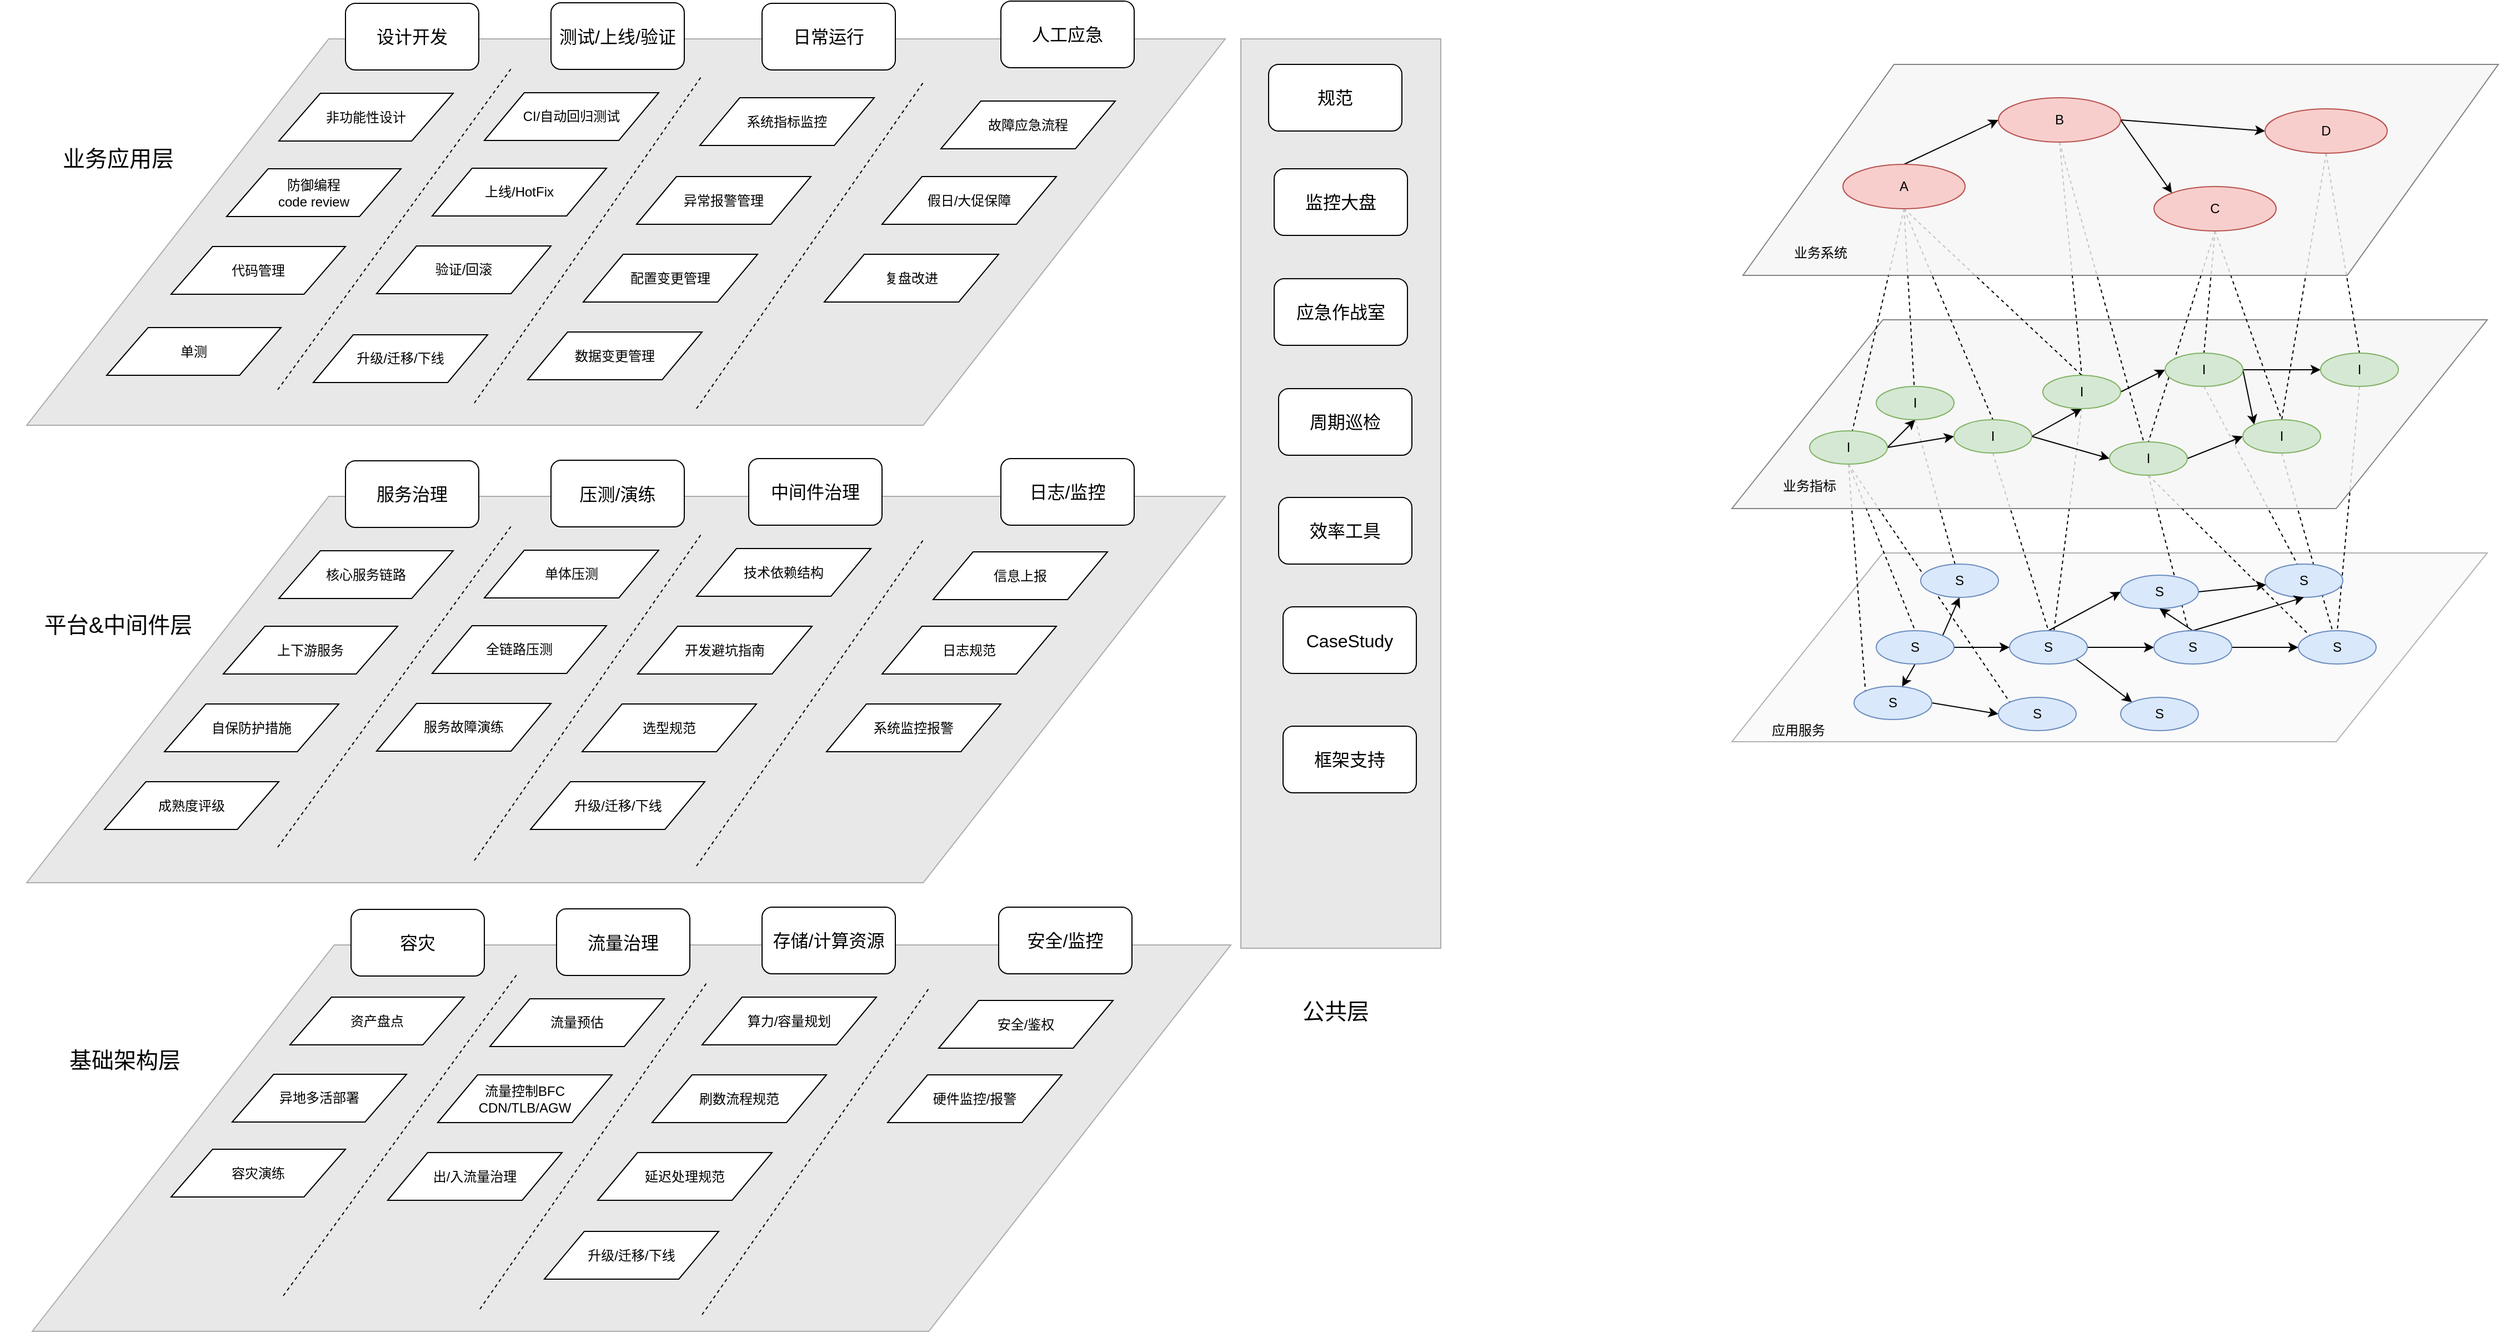 <mxfile version="13.3.5" type="github">
  <diagram id="OuX-MszPN_uHdtCJEdoI" name="Page-1">
    <mxGraphModel dx="4014" dy="1273" grid="0" gridSize="10" guides="1" tooltips="1" connect="1" arrows="1" fold="1" page="1" pageScale="1" pageWidth="827" pageHeight="1169" background="none" math="0" shadow="0">
      <root>
        <mxCell id="0" />
        <mxCell id="1" parent="0" />
        <mxCell id="bgl6uEvWcSFifs80HFpC-83" value="" style="shape=parallelogram;perimeter=parallelogramPerimeter;whiteSpace=wrap;html=1;fillColor=#D1D1D1;strokeColor=#666666;size=0.252;fontColor=#333333;opacity=50;" parent="1" vertex="1">
          <mxGeometry x="-956" y="145" width="1079" height="348" as="geometry" />
        </mxCell>
        <mxCell id="bgl6uEvWcSFifs80HFpC-37" value="" style="shape=parallelogram;perimeter=parallelogramPerimeter;whiteSpace=wrap;html=1;opacity=50;fillColor=#f5f5f5;strokeColor=#666666;fontColor=#333333;" parent="1" vertex="1">
          <mxGeometry x="579" y="608" width="680" height="170" as="geometry" />
        </mxCell>
        <mxCell id="bgl6uEvWcSFifs80HFpC-65" style="edgeStyle=none;rounded=0;orthogonalLoop=1;jettySize=auto;html=1;exitX=0.5;exitY=1;exitDx=0;exitDy=0;dashed=1;endArrow=none;endFill=0;" parent="1" source="bgl6uEvWcSFifs80HFpC-17" target="bgl6uEvWcSFifs80HFpC-47" edge="1">
          <mxGeometry relative="1" as="geometry" />
        </mxCell>
        <mxCell id="bgl6uEvWcSFifs80HFpC-66" style="edgeStyle=none;rounded=0;orthogonalLoop=1;jettySize=auto;html=1;exitX=0.5;exitY=1;exitDx=0;exitDy=0;entryX=0.5;entryY=0;entryDx=0;entryDy=0;dashed=1;endArrow=none;endFill=0;" parent="1" source="bgl6uEvWcSFifs80HFpC-18" target="bgl6uEvWcSFifs80HFpC-41" edge="1">
          <mxGeometry relative="1" as="geometry" />
        </mxCell>
        <mxCell id="bgl6uEvWcSFifs80HFpC-67" style="edgeStyle=none;rounded=0;orthogonalLoop=1;jettySize=auto;html=1;exitX=0.5;exitY=1;exitDx=0;exitDy=0;dashed=1;endArrow=none;endFill=0;" parent="1" source="bgl6uEvWcSFifs80HFpC-19" edge="1">
          <mxGeometry relative="1" as="geometry">
            <mxPoint x="869" y="678" as="targetPoint" />
          </mxGeometry>
        </mxCell>
        <mxCell id="bgl6uEvWcSFifs80HFpC-70" style="edgeStyle=none;rounded=0;orthogonalLoop=1;jettySize=auto;html=1;exitX=0.5;exitY=1;exitDx=0;exitDy=0;entryX=0.414;entryY=0;entryDx=0;entryDy=0;entryPerimeter=0;dashed=1;endArrow=none;endFill=0;" parent="1" source="bgl6uEvWcSFifs80HFpC-20" target="bgl6uEvWcSFifs80HFpC-43" edge="1">
          <mxGeometry relative="1" as="geometry" />
        </mxCell>
        <mxCell id="bgl6uEvWcSFifs80HFpC-72" style="edgeStyle=none;rounded=0;orthogonalLoop=1;jettySize=auto;html=1;exitX=0.5;exitY=1;exitDx=0;exitDy=0;entryX=0.5;entryY=0;entryDx=0;entryDy=0;dashed=1;endArrow=none;endFill=0;" parent="1" source="bgl6uEvWcSFifs80HFpC-21" target="bgl6uEvWcSFifs80HFpC-48" edge="1">
          <mxGeometry relative="1" as="geometry" />
        </mxCell>
        <mxCell id="bgl6uEvWcSFifs80HFpC-68" style="edgeStyle=none;rounded=0;orthogonalLoop=1;jettySize=auto;html=1;exitX=0.5;exitY=1;exitDx=0;exitDy=0;dashed=1;endArrow=none;endFill=0;" parent="1" source="bgl6uEvWcSFifs80HFpC-22" target="bgl6uEvWcSFifs80HFpC-45" edge="1">
          <mxGeometry relative="1" as="geometry" />
        </mxCell>
        <mxCell id="bgl6uEvWcSFifs80HFpC-69" style="edgeStyle=none;rounded=0;orthogonalLoop=1;jettySize=auto;html=1;exitX=0.5;exitY=1;exitDx=0;exitDy=0;entryX=0;entryY=0;entryDx=0;entryDy=0;dashed=1;endArrow=none;endFill=0;" parent="1" source="bgl6uEvWcSFifs80HFpC-22" target="bgl6uEvWcSFifs80HFpC-48" edge="1">
          <mxGeometry relative="1" as="geometry" />
        </mxCell>
        <mxCell id="bgl6uEvWcSFifs80HFpC-71" style="edgeStyle=none;rounded=0;orthogonalLoop=1;jettySize=auto;html=1;exitX=0.5;exitY=1;exitDx=0;exitDy=0;dashed=1;endArrow=none;endFill=0;" parent="1" source="bgl6uEvWcSFifs80HFpC-23" target="bgl6uEvWcSFifs80HFpC-48" edge="1">
          <mxGeometry relative="1" as="geometry" />
        </mxCell>
        <mxCell id="bgl6uEvWcSFifs80HFpC-49" style="edgeStyle=none;rounded=0;orthogonalLoop=1;jettySize=auto;html=1;exitX=0.5;exitY=1;exitDx=0;exitDy=0;entryX=0;entryY=0;entryDx=0;entryDy=0;dashed=1;endArrow=none;endFill=0;" parent="1" source="bgl6uEvWcSFifs80HFpC-9" target="bgl6uEvWcSFifs80HFpC-38" edge="1">
          <mxGeometry relative="1" as="geometry" />
        </mxCell>
        <mxCell id="bgl6uEvWcSFifs80HFpC-50" style="edgeStyle=none;rounded=0;orthogonalLoop=1;jettySize=auto;html=1;exitX=0.5;exitY=1;exitDx=0;exitDy=0;entryX=0.5;entryY=0;entryDx=0;entryDy=0;dashed=1;endArrow=none;endFill=0;" parent="1" source="bgl6uEvWcSFifs80HFpC-9" target="bgl6uEvWcSFifs80HFpC-39" edge="1">
          <mxGeometry relative="1" as="geometry" />
        </mxCell>
        <mxCell id="bgl6uEvWcSFifs80HFpC-51" style="edgeStyle=none;rounded=0;orthogonalLoop=1;jettySize=auto;html=1;exitX=0.5;exitY=1;exitDx=0;exitDy=0;entryX=0;entryY=0;entryDx=0;entryDy=0;dashed=1;endArrow=none;endFill=0;" parent="1" source="bgl6uEvWcSFifs80HFpC-9" target="bgl6uEvWcSFifs80HFpC-40" edge="1">
          <mxGeometry relative="1" as="geometry" />
        </mxCell>
        <mxCell id="bgl6uEvWcSFifs80HFpC-8" value="" style="shape=parallelogram;perimeter=parallelogramPerimeter;whiteSpace=wrap;html=1;opacity=80;fillColor=#f5f5f5;strokeColor=#666666;fontColor=#333333;" parent="1" vertex="1">
          <mxGeometry x="579" y="398" width="680" height="170" as="geometry" />
        </mxCell>
        <mxCell id="bgl6uEvWcSFifs80HFpC-25" style="edgeStyle=none;rounded=0;orthogonalLoop=1;jettySize=auto;html=1;exitX=0.5;exitY=1;exitDx=0;exitDy=0;dashed=1;endArrow=none;endFill=0;" parent="1" source="bgl6uEvWcSFifs80HFpC-4" target="bgl6uEvWcSFifs80HFpC-17" edge="1">
          <mxGeometry relative="1" as="geometry" />
        </mxCell>
        <mxCell id="bgl6uEvWcSFifs80HFpC-26" style="edgeStyle=none;rounded=0;orthogonalLoop=1;jettySize=auto;html=1;exitX=0.5;exitY=1;exitDx=0;exitDy=0;entryX=0.5;entryY=0;entryDx=0;entryDy=0;dashed=1;endArrow=none;endFill=0;" parent="1" source="bgl6uEvWcSFifs80HFpC-4" target="bgl6uEvWcSFifs80HFpC-18" edge="1">
          <mxGeometry relative="1" as="geometry" />
        </mxCell>
        <mxCell id="bgl6uEvWcSFifs80HFpC-30" style="edgeStyle=none;rounded=0;orthogonalLoop=1;jettySize=auto;html=1;exitX=0.5;exitY=1;exitDx=0;exitDy=0;entryX=0.5;entryY=0;entryDx=0;entryDy=0;dashed=1;endArrow=none;endFill=0;" parent="1" source="bgl6uEvWcSFifs80HFpC-4" target="bgl6uEvWcSFifs80HFpC-19" edge="1">
          <mxGeometry relative="1" as="geometry" />
        </mxCell>
        <mxCell id="bgl6uEvWcSFifs80HFpC-27" style="edgeStyle=none;rounded=0;orthogonalLoop=1;jettySize=auto;html=1;exitX=0.5;exitY=1;exitDx=0;exitDy=0;entryX=0.5;entryY=0;entryDx=0;entryDy=0;dashed=1;endArrow=none;endFill=0;" parent="1" source="bgl6uEvWcSFifs80HFpC-5" target="bgl6uEvWcSFifs80HFpC-19" edge="1">
          <mxGeometry relative="1" as="geometry" />
        </mxCell>
        <mxCell id="bgl6uEvWcSFifs80HFpC-28" style="edgeStyle=none;rounded=0;orthogonalLoop=1;jettySize=auto;html=1;exitX=0.5;exitY=1;exitDx=0;exitDy=0;dashed=1;endArrow=none;endFill=0;" parent="1" source="bgl6uEvWcSFifs80HFpC-5" target="bgl6uEvWcSFifs80HFpC-22" edge="1">
          <mxGeometry relative="1" as="geometry" />
        </mxCell>
        <mxCell id="bgl6uEvWcSFifs80HFpC-32" style="edgeStyle=none;rounded=0;orthogonalLoop=1;jettySize=auto;html=1;exitX=0.5;exitY=1;exitDx=0;exitDy=0;entryX=0.5;entryY=0;entryDx=0;entryDy=0;dashed=1;endArrow=none;endFill=0;" parent="1" source="bgl6uEvWcSFifs80HFpC-6" target="bgl6uEvWcSFifs80HFpC-21" edge="1">
          <mxGeometry relative="1" as="geometry" />
        </mxCell>
        <mxCell id="bgl6uEvWcSFifs80HFpC-33" style="edgeStyle=none;rounded=0;orthogonalLoop=1;jettySize=auto;html=1;exitX=0.5;exitY=1;exitDx=0;exitDy=0;entryX=0.5;entryY=0;entryDx=0;entryDy=0;dashed=1;endArrow=none;endFill=0;" parent="1" source="bgl6uEvWcSFifs80HFpC-6" target="bgl6uEvWcSFifs80HFpC-23" edge="1">
          <mxGeometry relative="1" as="geometry" />
        </mxCell>
        <mxCell id="bgl6uEvWcSFifs80HFpC-29" style="edgeStyle=none;rounded=0;orthogonalLoop=1;jettySize=auto;html=1;exitX=0.5;exitY=1;exitDx=0;exitDy=0;entryX=0.5;entryY=0;entryDx=0;entryDy=0;dashed=1;endArrow=none;endFill=0;" parent="1" source="bgl6uEvWcSFifs80HFpC-7" target="bgl6uEvWcSFifs80HFpC-20" edge="1">
          <mxGeometry relative="1" as="geometry" />
        </mxCell>
        <mxCell id="bgl6uEvWcSFifs80HFpC-31" style="edgeStyle=none;rounded=0;orthogonalLoop=1;jettySize=auto;html=1;exitX=0.5;exitY=1;exitDx=0;exitDy=0;entryX=0.5;entryY=0;entryDx=0;entryDy=0;dashed=1;endArrow=none;endFill=0;" parent="1" source="bgl6uEvWcSFifs80HFpC-7" target="bgl6uEvWcSFifs80HFpC-22" edge="1">
          <mxGeometry relative="1" as="geometry" />
        </mxCell>
        <mxCell id="bgl6uEvWcSFifs80HFpC-34" style="edgeStyle=none;rounded=0;orthogonalLoop=1;jettySize=auto;html=1;exitX=0.5;exitY=1;exitDx=0;exitDy=0;entryX=0.5;entryY=0;entryDx=0;entryDy=0;dashed=1;endArrow=none;endFill=0;" parent="1" source="bgl6uEvWcSFifs80HFpC-7" target="bgl6uEvWcSFifs80HFpC-23" edge="1">
          <mxGeometry relative="1" as="geometry" />
        </mxCell>
        <mxCell id="bgl6uEvWcSFifs80HFpC-24" style="edgeStyle=none;rounded=0;orthogonalLoop=1;jettySize=auto;html=1;exitX=0.5;exitY=1;exitDx=0;exitDy=0;dashed=1;endArrow=none;endFill=0;" parent="1" source="bgl6uEvWcSFifs80HFpC-4" target="bgl6uEvWcSFifs80HFpC-9" edge="1">
          <mxGeometry relative="1" as="geometry" />
        </mxCell>
        <mxCell id="bgl6uEvWcSFifs80HFpC-1" value="" style="shape=parallelogram;perimeter=parallelogramPerimeter;whiteSpace=wrap;html=1;opacity=80;fillColor=#f5f5f5;strokeColor=#666666;fontColor=#333333;" parent="1" vertex="1">
          <mxGeometry x="589" y="168" width="680" height="190" as="geometry" />
        </mxCell>
        <mxCell id="bgl6uEvWcSFifs80HFpC-14" style="rounded=0;orthogonalLoop=1;jettySize=auto;html=1;exitX=0.5;exitY=0;exitDx=0;exitDy=0;entryX=0;entryY=0.5;entryDx=0;entryDy=0;" parent="1" source="bgl6uEvWcSFifs80HFpC-4" target="bgl6uEvWcSFifs80HFpC-5" edge="1">
          <mxGeometry relative="1" as="geometry" />
        </mxCell>
        <mxCell id="bgl6uEvWcSFifs80HFpC-4" value="A" style="ellipse;whiteSpace=wrap;html=1;fillColor=#f8cecc;strokeColor=#b85450;" parent="1" vertex="1">
          <mxGeometry x="679" y="258" width="110" height="40" as="geometry" />
        </mxCell>
        <mxCell id="bgl6uEvWcSFifs80HFpC-15" style="edgeStyle=none;rounded=0;orthogonalLoop=1;jettySize=auto;html=1;exitX=1;exitY=0.5;exitDx=0;exitDy=0;entryX=0;entryY=0;entryDx=0;entryDy=0;" parent="1" source="bgl6uEvWcSFifs80HFpC-5" target="bgl6uEvWcSFifs80HFpC-7" edge="1">
          <mxGeometry relative="1" as="geometry" />
        </mxCell>
        <mxCell id="bgl6uEvWcSFifs80HFpC-16" style="edgeStyle=none;rounded=0;orthogonalLoop=1;jettySize=auto;html=1;exitX=1;exitY=0.5;exitDx=0;exitDy=0;entryX=0;entryY=0.5;entryDx=0;entryDy=0;" parent="1" source="bgl6uEvWcSFifs80HFpC-5" target="bgl6uEvWcSFifs80HFpC-6" edge="1">
          <mxGeometry relative="1" as="geometry" />
        </mxCell>
        <mxCell id="bgl6uEvWcSFifs80HFpC-5" value="B" style="ellipse;whiteSpace=wrap;html=1;strokeColor=#b85450;fillColor=#f8cecc;" parent="1" vertex="1">
          <mxGeometry x="819" y="198" width="110" height="40" as="geometry" />
        </mxCell>
        <mxCell id="bgl6uEvWcSFifs80HFpC-6" value="D" style="ellipse;whiteSpace=wrap;html=1;strokeColor=#b85450;fillColor=#f8cecc;" parent="1" vertex="1">
          <mxGeometry x="1059" y="208" width="110" height="40" as="geometry" />
        </mxCell>
        <mxCell id="bgl6uEvWcSFifs80HFpC-7" value="C" style="ellipse;whiteSpace=wrap;html=1;strokeColor=#b85450;fillColor=#f8cecc;" parent="1" vertex="1">
          <mxGeometry x="959" y="278" width="110" height="40" as="geometry" />
        </mxCell>
        <mxCell id="bgl6uEvWcSFifs80HFpC-73" style="edgeStyle=none;rounded=0;orthogonalLoop=1;jettySize=auto;html=1;entryX=0.5;entryY=1;entryDx=0;entryDy=0;endArrow=classic;endFill=1;exitX=1;exitY=0.5;exitDx=0;exitDy=0;" parent="1" source="bgl6uEvWcSFifs80HFpC-9" target="bgl6uEvWcSFifs80HFpC-17" edge="1">
          <mxGeometry relative="1" as="geometry">
            <mxPoint x="729" y="513" as="sourcePoint" />
          </mxGeometry>
        </mxCell>
        <mxCell id="bgl6uEvWcSFifs80HFpC-74" style="edgeStyle=none;rounded=0;orthogonalLoop=1;jettySize=auto;html=1;exitX=1;exitY=0.5;exitDx=0;exitDy=0;entryX=0;entryY=0.5;entryDx=0;entryDy=0;endArrow=classic;endFill=1;" parent="1" source="bgl6uEvWcSFifs80HFpC-9" target="bgl6uEvWcSFifs80HFpC-18" edge="1">
          <mxGeometry relative="1" as="geometry" />
        </mxCell>
        <mxCell id="bgl6uEvWcSFifs80HFpC-9" value="I" style="ellipse;whiteSpace=wrap;html=1;fillColor=#d5e8d4;strokeColor=#82b366;" parent="1" vertex="1">
          <mxGeometry x="649" y="498" width="70" height="30" as="geometry" />
        </mxCell>
        <mxCell id="bgl6uEvWcSFifs80HFpC-13" value="业务系统" style="text;html=1;strokeColor=none;fillColor=none;align=center;verticalAlign=middle;whiteSpace=wrap;rounded=0;" parent="1" vertex="1">
          <mxGeometry x="599" y="328" width="120" height="20" as="geometry" />
        </mxCell>
        <mxCell id="bgl6uEvWcSFifs80HFpC-17" value="I" style="ellipse;whiteSpace=wrap;html=1;fillColor=#d5e8d4;strokeColor=#82b366;" parent="1" vertex="1">
          <mxGeometry x="709" y="458" width="70" height="30" as="geometry" />
        </mxCell>
        <mxCell id="bgl6uEvWcSFifs80HFpC-75" style="edgeStyle=none;rounded=0;orthogonalLoop=1;jettySize=auto;html=1;exitX=1;exitY=0.5;exitDx=0;exitDy=0;entryX=0.5;entryY=1;entryDx=0;entryDy=0;endArrow=classic;endFill=1;" parent="1" source="bgl6uEvWcSFifs80HFpC-18" target="bgl6uEvWcSFifs80HFpC-19" edge="1">
          <mxGeometry relative="1" as="geometry" />
        </mxCell>
        <mxCell id="bgl6uEvWcSFifs80HFpC-80" style="edgeStyle=none;rounded=0;orthogonalLoop=1;jettySize=auto;html=1;exitX=1;exitY=0.5;exitDx=0;exitDy=0;entryX=0;entryY=0.5;entryDx=0;entryDy=0;endArrow=classic;endFill=1;" parent="1" source="bgl6uEvWcSFifs80HFpC-18" target="bgl6uEvWcSFifs80HFpC-22" edge="1">
          <mxGeometry relative="1" as="geometry" />
        </mxCell>
        <mxCell id="bgl6uEvWcSFifs80HFpC-18" value="I" style="ellipse;whiteSpace=wrap;html=1;fillColor=#d5e8d4;strokeColor=#82b366;" parent="1" vertex="1">
          <mxGeometry x="779" y="488" width="70" height="30" as="geometry" />
        </mxCell>
        <mxCell id="bgl6uEvWcSFifs80HFpC-76" style="edgeStyle=none;rounded=0;orthogonalLoop=1;jettySize=auto;html=1;exitX=1;exitY=0.5;exitDx=0;exitDy=0;entryX=0;entryY=0.5;entryDx=0;entryDy=0;endArrow=classic;endFill=1;" parent="1" source="bgl6uEvWcSFifs80HFpC-19" target="bgl6uEvWcSFifs80HFpC-20" edge="1">
          <mxGeometry relative="1" as="geometry" />
        </mxCell>
        <mxCell id="bgl6uEvWcSFifs80HFpC-19" value="I" style="ellipse;whiteSpace=wrap;html=1;fillColor=#d5e8d4;strokeColor=#82b366;" parent="1" vertex="1">
          <mxGeometry x="859" y="448" width="70" height="30" as="geometry" />
        </mxCell>
        <mxCell id="bgl6uEvWcSFifs80HFpC-78" style="edgeStyle=none;rounded=0;orthogonalLoop=1;jettySize=auto;html=1;exitX=1;exitY=0.5;exitDx=0;exitDy=0;entryX=0;entryY=0.5;entryDx=0;entryDy=0;endArrow=classic;endFill=1;" parent="1" source="bgl6uEvWcSFifs80HFpC-20" target="bgl6uEvWcSFifs80HFpC-21" edge="1">
          <mxGeometry relative="1" as="geometry" />
        </mxCell>
        <mxCell id="bgl6uEvWcSFifs80HFpC-81" style="edgeStyle=none;rounded=0;orthogonalLoop=1;jettySize=auto;html=1;exitX=1;exitY=0.5;exitDx=0;exitDy=0;entryX=0;entryY=0;entryDx=0;entryDy=0;endArrow=classic;endFill=1;" parent="1" source="bgl6uEvWcSFifs80HFpC-20" target="bgl6uEvWcSFifs80HFpC-23" edge="1">
          <mxGeometry relative="1" as="geometry" />
        </mxCell>
        <mxCell id="bgl6uEvWcSFifs80HFpC-20" value="I" style="ellipse;whiteSpace=wrap;html=1;fillColor=#d5e8d4;strokeColor=#82b366;" parent="1" vertex="1">
          <mxGeometry x="969" y="428" width="70" height="30" as="geometry" />
        </mxCell>
        <mxCell id="bgl6uEvWcSFifs80HFpC-21" value="I" style="ellipse;whiteSpace=wrap;html=1;fillColor=#d5e8d4;strokeColor=#82b366;" parent="1" vertex="1">
          <mxGeometry x="1109" y="428" width="70" height="30" as="geometry" />
        </mxCell>
        <mxCell id="bgl6uEvWcSFifs80HFpC-79" style="edgeStyle=none;rounded=0;orthogonalLoop=1;jettySize=auto;html=1;exitX=1;exitY=0.5;exitDx=0;exitDy=0;entryX=0;entryY=0.5;entryDx=0;entryDy=0;endArrow=classic;endFill=1;" parent="1" source="bgl6uEvWcSFifs80HFpC-22" target="bgl6uEvWcSFifs80HFpC-23" edge="1">
          <mxGeometry relative="1" as="geometry" />
        </mxCell>
        <mxCell id="bgl6uEvWcSFifs80HFpC-22" value="I" style="ellipse;whiteSpace=wrap;html=1;fillColor=#d5e8d4;strokeColor=#82b366;" parent="1" vertex="1">
          <mxGeometry x="919" y="508" width="70" height="30" as="geometry" />
        </mxCell>
        <mxCell id="bgl6uEvWcSFifs80HFpC-23" value="I" style="ellipse;whiteSpace=wrap;html=1;fillColor=#d5e8d4;strokeColor=#82b366;" parent="1" vertex="1">
          <mxGeometry x="1039" y="488" width="70" height="30" as="geometry" />
        </mxCell>
        <mxCell id="bgl6uEvWcSFifs80HFpC-35" value="业务指标" style="text;html=1;strokeColor=none;fillColor=none;align=center;verticalAlign=middle;whiteSpace=wrap;rounded=0;" parent="1" vertex="1">
          <mxGeometry x="589" y="538" width="120" height="20" as="geometry" />
        </mxCell>
        <mxCell id="bgl6uEvWcSFifs80HFpC-63" style="edgeStyle=none;rounded=0;orthogonalLoop=1;jettySize=auto;html=1;exitX=1;exitY=0.5;exitDx=0;exitDy=0;entryX=0;entryY=0.5;entryDx=0;entryDy=0;" parent="1" source="bgl6uEvWcSFifs80HFpC-38" target="bgl6uEvWcSFifs80HFpC-40" edge="1">
          <mxGeometry relative="1" as="geometry" />
        </mxCell>
        <mxCell id="bgl6uEvWcSFifs80HFpC-38" value="S" style="ellipse;whiteSpace=wrap;html=1;fillColor=#dae8fc;strokeColor=#6c8ebf;" parent="1" vertex="1">
          <mxGeometry x="689" y="728" width="70" height="30" as="geometry" />
        </mxCell>
        <mxCell id="bgl6uEvWcSFifs80HFpC-52" style="edgeStyle=none;rounded=0;orthogonalLoop=1;jettySize=auto;html=1;exitX=1;exitY=0.5;exitDx=0;exitDy=0;entryX=0;entryY=0.5;entryDx=0;entryDy=0;" parent="1" source="bgl6uEvWcSFifs80HFpC-39" target="bgl6uEvWcSFifs80HFpC-41" edge="1">
          <mxGeometry relative="1" as="geometry" />
        </mxCell>
        <mxCell id="bgl6uEvWcSFifs80HFpC-55" style="edgeStyle=none;rounded=0;orthogonalLoop=1;jettySize=auto;html=1;exitX=1;exitY=0;exitDx=0;exitDy=0;entryX=0.5;entryY=1;entryDx=0;entryDy=0;" parent="1" source="bgl6uEvWcSFifs80HFpC-39" target="bgl6uEvWcSFifs80HFpC-47" edge="1">
          <mxGeometry relative="1" as="geometry" />
        </mxCell>
        <mxCell id="bgl6uEvWcSFifs80HFpC-56" style="edgeStyle=none;rounded=0;orthogonalLoop=1;jettySize=auto;html=1;exitX=0.5;exitY=1;exitDx=0;exitDy=0;" parent="1" source="bgl6uEvWcSFifs80HFpC-39" target="bgl6uEvWcSFifs80HFpC-38" edge="1">
          <mxGeometry relative="1" as="geometry" />
        </mxCell>
        <mxCell id="bgl6uEvWcSFifs80HFpC-39" value="S" style="ellipse;whiteSpace=wrap;html=1;fillColor=#dae8fc;strokeColor=#6c8ebf;" parent="1" vertex="1">
          <mxGeometry x="709" y="678" width="70" height="30" as="geometry" />
        </mxCell>
        <mxCell id="bgl6uEvWcSFifs80HFpC-40" value="S" style="ellipse;whiteSpace=wrap;html=1;fillColor=#dae8fc;strokeColor=#6c8ebf;" parent="1" vertex="1">
          <mxGeometry x="819" y="738" width="70" height="30" as="geometry" />
        </mxCell>
        <mxCell id="bgl6uEvWcSFifs80HFpC-53" style="edgeStyle=none;rounded=0;orthogonalLoop=1;jettySize=auto;html=1;exitX=1;exitY=0.5;exitDx=0;exitDy=0;entryX=0;entryY=0.5;entryDx=0;entryDy=0;" parent="1" source="bgl6uEvWcSFifs80HFpC-41" target="bgl6uEvWcSFifs80HFpC-45" edge="1">
          <mxGeometry relative="1" as="geometry" />
        </mxCell>
        <mxCell id="bgl6uEvWcSFifs80HFpC-58" style="edgeStyle=none;rounded=0;orthogonalLoop=1;jettySize=auto;html=1;exitX=0.5;exitY=0;exitDx=0;exitDy=0;entryX=0;entryY=0.5;entryDx=0;entryDy=0;" parent="1" source="bgl6uEvWcSFifs80HFpC-41" target="bgl6uEvWcSFifs80HFpC-42" edge="1">
          <mxGeometry relative="1" as="geometry" />
        </mxCell>
        <mxCell id="bgl6uEvWcSFifs80HFpC-64" style="edgeStyle=none;rounded=0;orthogonalLoop=1;jettySize=auto;html=1;exitX=1;exitY=1;exitDx=0;exitDy=0;entryX=0;entryY=0;entryDx=0;entryDy=0;" parent="1" source="bgl6uEvWcSFifs80HFpC-41" target="bgl6uEvWcSFifs80HFpC-44" edge="1">
          <mxGeometry relative="1" as="geometry" />
        </mxCell>
        <mxCell id="bgl6uEvWcSFifs80HFpC-41" value="S" style="ellipse;whiteSpace=wrap;html=1;fillColor=#dae8fc;strokeColor=#6c8ebf;" parent="1" vertex="1">
          <mxGeometry x="829" y="678" width="70" height="30" as="geometry" />
        </mxCell>
        <mxCell id="bgl6uEvWcSFifs80HFpC-59" style="edgeStyle=none;rounded=0;orthogonalLoop=1;jettySize=auto;html=1;exitX=1;exitY=0.5;exitDx=0;exitDy=0;" parent="1" source="bgl6uEvWcSFifs80HFpC-42" target="bgl6uEvWcSFifs80HFpC-43" edge="1">
          <mxGeometry relative="1" as="geometry" />
        </mxCell>
        <mxCell id="bgl6uEvWcSFifs80HFpC-42" value="S" style="ellipse;whiteSpace=wrap;html=1;fillColor=#dae8fc;strokeColor=#6c8ebf;" parent="1" vertex="1">
          <mxGeometry x="929" y="628" width="70" height="30" as="geometry" />
        </mxCell>
        <mxCell id="bgl6uEvWcSFifs80HFpC-43" value="S" style="ellipse;whiteSpace=wrap;html=1;fillColor=#dae8fc;strokeColor=#6c8ebf;" parent="1" vertex="1">
          <mxGeometry x="1059" y="618" width="70" height="30" as="geometry" />
        </mxCell>
        <mxCell id="bgl6uEvWcSFifs80HFpC-44" value="S" style="ellipse;whiteSpace=wrap;html=1;fillColor=#dae8fc;strokeColor=#6c8ebf;" parent="1" vertex="1">
          <mxGeometry x="929" y="738" width="70" height="30" as="geometry" />
        </mxCell>
        <mxCell id="bgl6uEvWcSFifs80HFpC-54" style="edgeStyle=none;rounded=0;orthogonalLoop=1;jettySize=auto;html=1;exitX=1;exitY=0.5;exitDx=0;exitDy=0;entryX=0;entryY=0.5;entryDx=0;entryDy=0;" parent="1" source="bgl6uEvWcSFifs80HFpC-45" target="bgl6uEvWcSFifs80HFpC-48" edge="1">
          <mxGeometry relative="1" as="geometry" />
        </mxCell>
        <mxCell id="bgl6uEvWcSFifs80HFpC-60" style="edgeStyle=none;rounded=0;orthogonalLoop=1;jettySize=auto;html=1;exitX=0.5;exitY=0;exitDx=0;exitDy=0;entryX=0.5;entryY=1;entryDx=0;entryDy=0;" parent="1" source="bgl6uEvWcSFifs80HFpC-45" target="bgl6uEvWcSFifs80HFpC-43" edge="1">
          <mxGeometry relative="1" as="geometry" />
        </mxCell>
        <mxCell id="bgl6uEvWcSFifs80HFpC-61" style="edgeStyle=none;rounded=0;orthogonalLoop=1;jettySize=auto;html=1;exitX=0.5;exitY=0;exitDx=0;exitDy=0;entryX=0.5;entryY=1;entryDx=0;entryDy=0;" parent="1" source="bgl6uEvWcSFifs80HFpC-45" target="bgl6uEvWcSFifs80HFpC-42" edge="1">
          <mxGeometry relative="1" as="geometry" />
        </mxCell>
        <mxCell id="bgl6uEvWcSFifs80HFpC-45" value="S" style="ellipse;whiteSpace=wrap;html=1;fillColor=#dae8fc;strokeColor=#6c8ebf;" parent="1" vertex="1">
          <mxGeometry x="959" y="678" width="70" height="30" as="geometry" />
        </mxCell>
        <mxCell id="bgl6uEvWcSFifs80HFpC-46" value="应用服务" style="text;html=1;strokeColor=none;fillColor=none;align=center;verticalAlign=middle;whiteSpace=wrap;rounded=0;" parent="1" vertex="1">
          <mxGeometry x="579" y="758" width="120" height="20" as="geometry" />
        </mxCell>
        <mxCell id="bgl6uEvWcSFifs80HFpC-47" value="S" style="ellipse;whiteSpace=wrap;html=1;fillColor=#dae8fc;strokeColor=#6c8ebf;" parent="1" vertex="1">
          <mxGeometry x="749" y="618" width="70" height="30" as="geometry" />
        </mxCell>
        <mxCell id="bgl6uEvWcSFifs80HFpC-48" value="S" style="ellipse;whiteSpace=wrap;html=1;fillColor=#dae8fc;strokeColor=#6c8ebf;" parent="1" vertex="1">
          <mxGeometry x="1089" y="678" width="70" height="30" as="geometry" />
        </mxCell>
        <mxCell id="bgl6uEvWcSFifs80HFpC-85" value="测试/上线/验证" style="rounded=1;whiteSpace=wrap;html=1;fontSize=16;" parent="1" vertex="1">
          <mxGeometry x="-484" y="112.5" width="120" height="60" as="geometry" />
        </mxCell>
        <mxCell id="bgl6uEvWcSFifs80HFpC-86" value="设计开发" style="rounded=1;whiteSpace=wrap;html=1;fontSize=16;" parent="1" vertex="1">
          <mxGeometry x="-669" y="113" width="120" height="60" as="geometry" />
        </mxCell>
        <mxCell id="bgl6uEvWcSFifs80HFpC-88" value="非功能性设计" style="shape=parallelogram;perimeter=parallelogramPerimeter;whiteSpace=wrap;html=1;size=0.238;fontSize=12;" parent="1" vertex="1">
          <mxGeometry x="-729" y="194" width="157" height="43" as="geometry" />
        </mxCell>
        <mxCell id="bgl6uEvWcSFifs80HFpC-90" value="日常运行" style="rounded=1;whiteSpace=wrap;html=1;fontSize=16;" parent="1" vertex="1">
          <mxGeometry x="-294" y="113" width="120" height="60" as="geometry" />
        </mxCell>
        <mxCell id="bgl6uEvWcSFifs80HFpC-91" value="CI/自动回归测试" style="shape=parallelogram;perimeter=parallelogramPerimeter;whiteSpace=wrap;html=1;size=0.229;" parent="1" vertex="1">
          <mxGeometry x="-544" y="193.5" width="157" height="43" as="geometry" />
        </mxCell>
        <mxCell id="bgl6uEvWcSFifs80HFpC-93" value="单测" style="shape=parallelogram;perimeter=parallelogramPerimeter;whiteSpace=wrap;html=1;size=0.238;fontSize=12;" parent="1" vertex="1">
          <mxGeometry x="-884" y="405" width="157" height="43" as="geometry" />
        </mxCell>
        <mxCell id="bgl6uEvWcSFifs80HFpC-95" value="上线/HotFix" style="shape=parallelogram;perimeter=parallelogramPerimeter;whiteSpace=wrap;html=1;size=0.229;" parent="1" vertex="1">
          <mxGeometry x="-591" y="261.5" width="157" height="43" as="geometry" />
        </mxCell>
        <mxCell id="bgl6uEvWcSFifs80HFpC-96" value="验证/回滚" style="shape=parallelogram;perimeter=parallelogramPerimeter;whiteSpace=wrap;html=1;size=0.229;" parent="1" vertex="1">
          <mxGeometry x="-641" y="331.5" width="157" height="43" as="geometry" />
        </mxCell>
        <mxCell id="bgl6uEvWcSFifs80HFpC-97" value="异常报警管理" style="shape=parallelogram;perimeter=parallelogramPerimeter;whiteSpace=wrap;html=1;size=0.229;" parent="1" vertex="1">
          <mxGeometry x="-407" y="269" width="157" height="43" as="geometry" />
        </mxCell>
        <mxCell id="bgl6uEvWcSFifs80HFpC-99" value="数据变更管理" style="shape=parallelogram;perimeter=parallelogramPerimeter;whiteSpace=wrap;html=1;size=0.229;" parent="1" vertex="1">
          <mxGeometry x="-505" y="409" width="157" height="43" as="geometry" />
        </mxCell>
        <mxCell id="bgl6uEvWcSFifs80HFpC-101" value="代码管理" style="shape=parallelogram;perimeter=parallelogramPerimeter;whiteSpace=wrap;html=1;size=0.238;fontSize=12;" parent="1" vertex="1">
          <mxGeometry x="-826" y="332" width="157" height="43" as="geometry" />
        </mxCell>
        <mxCell id="bgl6uEvWcSFifs80HFpC-102" value="升级/迁移/下线" style="shape=parallelogram;perimeter=parallelogramPerimeter;whiteSpace=wrap;html=1;size=0.229;" parent="1" vertex="1">
          <mxGeometry x="-698" y="411.5" width="157" height="43" as="geometry" />
        </mxCell>
        <mxCell id="bgl6uEvWcSFifs80HFpC-103" value="人工应急" style="rounded=1;whiteSpace=wrap;html=1;fontSize=16;" parent="1" vertex="1">
          <mxGeometry x="-79" y="111" width="120" height="60" as="geometry" />
        </mxCell>
        <mxCell id="bgl6uEvWcSFifs80HFpC-104" value="故障应急流程" style="shape=parallelogram;perimeter=parallelogramPerimeter;whiteSpace=wrap;html=1;size=0.229;" parent="1" vertex="1">
          <mxGeometry x="-133" y="201" width="157" height="43" as="geometry" />
        </mxCell>
        <mxCell id="bgl6uEvWcSFifs80HFpC-108" value="" style="endArrow=none;dashed=1;html=1;fontSize=12;" parent="1" edge="1">
          <mxGeometry width="50" height="50" relative="1" as="geometry">
            <mxPoint x="-730" y="461" as="sourcePoint" />
            <mxPoint x="-520" y="172" as="targetPoint" />
          </mxGeometry>
        </mxCell>
        <mxCell id="bgl6uEvWcSFifs80HFpC-109" value="" style="endArrow=none;dashed=1;html=1;fontSize=12;" parent="1" edge="1">
          <mxGeometry width="50" height="50" relative="1" as="geometry">
            <mxPoint x="-553" y="473" as="sourcePoint" />
            <mxPoint x="-348" y="178" as="targetPoint" />
          </mxGeometry>
        </mxCell>
        <mxCell id="bgl6uEvWcSFifs80HFpC-110" value="" style="endArrow=none;dashed=1;html=1;fontSize=12;" parent="1" edge="1">
          <mxGeometry width="50" height="50" relative="1" as="geometry">
            <mxPoint x="-353" y="478" as="sourcePoint" />
            <mxPoint x="-148" y="183" as="targetPoint" />
          </mxGeometry>
        </mxCell>
        <mxCell id="bgl6uEvWcSFifs80HFpC-111" value="假日/大促保障" style="shape=parallelogram;perimeter=parallelogramPerimeter;whiteSpace=wrap;html=1;size=0.229;" parent="1" vertex="1">
          <mxGeometry x="-186" y="269" width="157" height="43" as="geometry" />
        </mxCell>
        <mxCell id="bgl6uEvWcSFifs80HFpC-113" value="" style="shape=parallelogram;perimeter=parallelogramPerimeter;whiteSpace=wrap;html=1;opacity=50;fillColor=#D1D1D1;strokeColor=#666666;fontColor=#333333;size=0.252;" parent="1" vertex="1">
          <mxGeometry x="-956" y="557" width="1079" height="348" as="geometry" />
        </mxCell>
        <mxCell id="bgl6uEvWcSFifs80HFpC-114" value="压测/演练" style="rounded=1;whiteSpace=wrap;html=1;fontSize=16;" parent="1" vertex="1">
          <mxGeometry x="-484" y="524.5" width="120" height="60" as="geometry" />
        </mxCell>
        <mxCell id="bgl6uEvWcSFifs80HFpC-115" value="服务治理" style="rounded=1;whiteSpace=wrap;html=1;fontSize=16;" parent="1" vertex="1">
          <mxGeometry x="-669" y="525" width="120" height="60" as="geometry" />
        </mxCell>
        <mxCell id="bgl6uEvWcSFifs80HFpC-116" value="核心服务链路" style="shape=parallelogram;perimeter=parallelogramPerimeter;whiteSpace=wrap;html=1;size=0.238;fontSize=12;" parent="1" vertex="1">
          <mxGeometry x="-729" y="606" width="157" height="43" as="geometry" />
        </mxCell>
        <mxCell id="bgl6uEvWcSFifs80HFpC-117" value="中间件治理" style="rounded=1;whiteSpace=wrap;html=1;fontSize=16;" parent="1" vertex="1">
          <mxGeometry x="-306" y="523" width="120" height="60" as="geometry" />
        </mxCell>
        <mxCell id="bgl6uEvWcSFifs80HFpC-118" value="单体压测" style="shape=parallelogram;perimeter=parallelogramPerimeter;whiteSpace=wrap;html=1;size=0.229;" parent="1" vertex="1">
          <mxGeometry x="-544" y="605.5" width="157" height="43" as="geometry" />
        </mxCell>
        <mxCell id="bgl6uEvWcSFifs80HFpC-119" value="自保防护措施" style="shape=parallelogram;perimeter=parallelogramPerimeter;whiteSpace=wrap;html=1;size=0.238;fontSize=12;" parent="1" vertex="1">
          <mxGeometry x="-832" y="744" width="157" height="43" as="geometry" />
        </mxCell>
        <mxCell id="bgl6uEvWcSFifs80HFpC-120" value="全链路压测" style="shape=parallelogram;perimeter=parallelogramPerimeter;whiteSpace=wrap;html=1;size=0.229;" parent="1" vertex="1">
          <mxGeometry x="-591" y="673.5" width="157" height="43" as="geometry" />
        </mxCell>
        <mxCell id="bgl6uEvWcSFifs80HFpC-121" value="服务故障演练" style="shape=parallelogram;perimeter=parallelogramPerimeter;whiteSpace=wrap;html=1;size=0.229;" parent="1" vertex="1">
          <mxGeometry x="-641" y="743.5" width="157" height="43" as="geometry" />
        </mxCell>
        <mxCell id="bgl6uEvWcSFifs80HFpC-122" value="技术依赖结构" style="shape=parallelogram;perimeter=parallelogramPerimeter;whiteSpace=wrap;html=1;size=0.229;" parent="1" vertex="1">
          <mxGeometry x="-353" y="604" width="157" height="43" as="geometry" />
        </mxCell>
        <mxCell id="bgl6uEvWcSFifs80HFpC-123" value="开发避坑指南" style="shape=parallelogram;perimeter=parallelogramPerimeter;whiteSpace=wrap;html=1;size=0.229;" parent="1" vertex="1">
          <mxGeometry x="-406" y="674" width="157" height="43" as="geometry" />
        </mxCell>
        <mxCell id="bgl6uEvWcSFifs80HFpC-124" value="选型规范" style="shape=parallelogram;perimeter=parallelogramPerimeter;whiteSpace=wrap;html=1;size=0.229;" parent="1" vertex="1">
          <mxGeometry x="-456" y="744" width="157" height="43" as="geometry" />
        </mxCell>
        <mxCell id="bgl6uEvWcSFifs80HFpC-125" value="上下游服务" style="shape=parallelogram;perimeter=parallelogramPerimeter;whiteSpace=wrap;html=1;size=0.238;fontSize=12;" parent="1" vertex="1">
          <mxGeometry x="-779" y="674" width="157" height="43" as="geometry" />
        </mxCell>
        <mxCell id="bgl6uEvWcSFifs80HFpC-127" value="日志/监控" style="rounded=1;whiteSpace=wrap;html=1;fontSize=16;" parent="1" vertex="1">
          <mxGeometry x="-79" y="523" width="120" height="60" as="geometry" />
        </mxCell>
        <mxCell id="bgl6uEvWcSFifs80HFpC-128" value="信息上报" style="shape=parallelogram;perimeter=parallelogramPerimeter;whiteSpace=wrap;html=1;size=0.229;" parent="1" vertex="1">
          <mxGeometry x="-140" y="607" width="157" height="43" as="geometry" />
        </mxCell>
        <mxCell id="bgl6uEvWcSFifs80HFpC-130" value="" style="endArrow=none;dashed=1;html=1;fontSize=12;" parent="1" edge="1">
          <mxGeometry width="50" height="50" relative="1" as="geometry">
            <mxPoint x="-730" y="873" as="sourcePoint" />
            <mxPoint x="-520" y="584" as="targetPoint" />
          </mxGeometry>
        </mxCell>
        <mxCell id="bgl6uEvWcSFifs80HFpC-131" value="" style="endArrow=none;dashed=1;html=1;fontSize=12;" parent="1" edge="1">
          <mxGeometry width="50" height="50" relative="1" as="geometry">
            <mxPoint x="-553" y="885" as="sourcePoint" />
            <mxPoint x="-348" y="590" as="targetPoint" />
          </mxGeometry>
        </mxCell>
        <mxCell id="bgl6uEvWcSFifs80HFpC-132" value="" style="endArrow=none;dashed=1;html=1;fontSize=12;" parent="1" edge="1">
          <mxGeometry width="50" height="50" relative="1" as="geometry">
            <mxPoint x="-353" y="890" as="sourcePoint" />
            <mxPoint x="-148" y="595" as="targetPoint" />
          </mxGeometry>
        </mxCell>
        <mxCell id="bgl6uEvWcSFifs80HFpC-133" value="日志规范" style="shape=parallelogram;perimeter=parallelogramPerimeter;whiteSpace=wrap;html=1;size=0.229;" parent="1" vertex="1">
          <mxGeometry x="-186" y="674" width="157" height="43" as="geometry" />
        </mxCell>
        <mxCell id="bgl6uEvWcSFifs80HFpC-134" value="系统监控报警" style="shape=parallelogram;perimeter=parallelogramPerimeter;whiteSpace=wrap;html=1;size=0.229;" parent="1" vertex="1">
          <mxGeometry x="-236" y="744" width="157" height="43" as="geometry" />
        </mxCell>
        <mxCell id="bgl6uEvWcSFifs80HFpC-135" value="复盘改进" style="shape=parallelogram;perimeter=parallelogramPerimeter;whiteSpace=wrap;html=1;size=0.229;" parent="1" vertex="1">
          <mxGeometry x="-238" y="339" width="157" height="43" as="geometry" />
        </mxCell>
        <mxCell id="bgl6uEvWcSFifs80HFpC-136" value="业务应用层" style="text;html=1;strokeColor=none;fillColor=none;align=center;verticalAlign=middle;whiteSpace=wrap;rounded=0;fontSize=20;opacity=60;" parent="1" vertex="1">
          <mxGeometry x="-980" y="241.5" width="213" height="20" as="geometry" />
        </mxCell>
        <mxCell id="bgl6uEvWcSFifs80HFpC-137" value="平台&amp;amp;中间件层" style="text;html=1;strokeColor=none;fillColor=none;align=center;verticalAlign=middle;whiteSpace=wrap;rounded=0;fontSize=20;opacity=60;" parent="1" vertex="1">
          <mxGeometry x="-980" y="662" width="213" height="20" as="geometry" />
        </mxCell>
        <mxCell id="bgl6uEvWcSFifs80HFpC-138" value="" style="shape=parallelogram;perimeter=parallelogramPerimeter;whiteSpace=wrap;html=1;fillColor=#D1D1D1;strokeColor=#666666;fontColor=#333333;size=0.252;opacity=50;" parent="1" vertex="1">
          <mxGeometry x="-951" y="961" width="1079" height="348" as="geometry" />
        </mxCell>
        <mxCell id="bgl6uEvWcSFifs80HFpC-139" value="流量治理" style="rounded=1;whiteSpace=wrap;html=1;fontSize=16;" parent="1" vertex="1">
          <mxGeometry x="-479" y="928.5" width="120" height="60" as="geometry" />
        </mxCell>
        <mxCell id="bgl6uEvWcSFifs80HFpC-140" value="容灾" style="rounded=1;whiteSpace=wrap;html=1;fontSize=16;" parent="1" vertex="1">
          <mxGeometry x="-664" y="929" width="120" height="60" as="geometry" />
        </mxCell>
        <mxCell id="bgl6uEvWcSFifs80HFpC-141" value="异地多活部署" style="shape=parallelogram;perimeter=parallelogramPerimeter;whiteSpace=wrap;html=1;size=0.238;fontSize=12;" parent="1" vertex="1">
          <mxGeometry x="-771" y="1077.5" width="157" height="43" as="geometry" />
        </mxCell>
        <mxCell id="bgl6uEvWcSFifs80HFpC-142" value="存储/计算资源" style="rounded=1;whiteSpace=wrap;html=1;fontSize=16;" parent="1" vertex="1">
          <mxGeometry x="-294" y="927" width="120" height="60" as="geometry" />
        </mxCell>
        <mxCell id="bgl6uEvWcSFifs80HFpC-143" value="流量预估" style="shape=parallelogram;perimeter=parallelogramPerimeter;whiteSpace=wrap;html=1;size=0.229;" parent="1" vertex="1">
          <mxGeometry x="-539" y="1009.5" width="157" height="43" as="geometry" />
        </mxCell>
        <mxCell id="bgl6uEvWcSFifs80HFpC-145" value="出/入流量治理" style="shape=parallelogram;perimeter=parallelogramPerimeter;whiteSpace=wrap;html=1;size=0.229;" parent="1" vertex="1">
          <mxGeometry x="-631" y="1148" width="157" height="43" as="geometry" />
        </mxCell>
        <mxCell id="bgl6uEvWcSFifs80HFpC-146" value="流量控制BFC&lt;br&gt;CDN/TLB/AGW" style="shape=parallelogram;perimeter=parallelogramPerimeter;whiteSpace=wrap;html=1;size=0.229;" parent="1" vertex="1">
          <mxGeometry x="-586" y="1078" width="157" height="43" as="geometry" />
        </mxCell>
        <mxCell id="bgl6uEvWcSFifs80HFpC-147" value="算力/容量规划" style="shape=parallelogram;perimeter=parallelogramPerimeter;whiteSpace=wrap;html=1;size=0.229;" parent="1" vertex="1">
          <mxGeometry x="-348" y="1008" width="157" height="43" as="geometry" />
        </mxCell>
        <mxCell id="bgl6uEvWcSFifs80HFpC-148" value="刷数流程规范" style="shape=parallelogram;perimeter=parallelogramPerimeter;whiteSpace=wrap;html=1;size=0.229;" parent="1" vertex="1">
          <mxGeometry x="-393" y="1078" width="157" height="43" as="geometry" />
        </mxCell>
        <mxCell id="bgl6uEvWcSFifs80HFpC-150" value="容灾演练" style="shape=parallelogram;perimeter=parallelogramPerimeter;whiteSpace=wrap;html=1;size=0.238;fontSize=12;" parent="1" vertex="1">
          <mxGeometry x="-826" y="1145" width="157" height="43" as="geometry" />
        </mxCell>
        <mxCell id="bgl6uEvWcSFifs80HFpC-151" value="安全/监控" style="rounded=1;whiteSpace=wrap;html=1;fontSize=16;" parent="1" vertex="1">
          <mxGeometry x="-81" y="927" width="120" height="60" as="geometry" />
        </mxCell>
        <mxCell id="bgl6uEvWcSFifs80HFpC-152" value="安全/鉴权" style="shape=parallelogram;perimeter=parallelogramPerimeter;whiteSpace=wrap;html=1;size=0.229;" parent="1" vertex="1">
          <mxGeometry x="-135" y="1011" width="157" height="43" as="geometry" />
        </mxCell>
        <mxCell id="bgl6uEvWcSFifs80HFpC-153" value="延迟处理规范" style="shape=parallelogram;perimeter=parallelogramPerimeter;whiteSpace=wrap;html=1;size=0.229;" parent="1" vertex="1">
          <mxGeometry x="-442" y="1148" width="157" height="43" as="geometry" />
        </mxCell>
        <mxCell id="bgl6uEvWcSFifs80HFpC-154" value="" style="endArrow=none;dashed=1;html=1;fontSize=12;" parent="1" edge="1">
          <mxGeometry width="50" height="50" relative="1" as="geometry">
            <mxPoint x="-725" y="1277" as="sourcePoint" />
            <mxPoint x="-515.0" y="988.0" as="targetPoint" />
          </mxGeometry>
        </mxCell>
        <mxCell id="bgl6uEvWcSFifs80HFpC-155" value="" style="endArrow=none;dashed=1;html=1;fontSize=12;" parent="1" edge="1">
          <mxGeometry width="50" height="50" relative="1" as="geometry">
            <mxPoint x="-548" y="1289" as="sourcePoint" />
            <mxPoint x="-343" y="994" as="targetPoint" />
          </mxGeometry>
        </mxCell>
        <mxCell id="bgl6uEvWcSFifs80HFpC-156" value="" style="endArrow=none;dashed=1;html=1;fontSize=12;" parent="1" edge="1">
          <mxGeometry width="50" height="50" relative="1" as="geometry">
            <mxPoint x="-348" y="1294" as="sourcePoint" />
            <mxPoint x="-143" y="999" as="targetPoint" />
          </mxGeometry>
        </mxCell>
        <mxCell id="bgl6uEvWcSFifs80HFpC-157" value="硬件监控/报警" style="shape=parallelogram;perimeter=parallelogramPerimeter;whiteSpace=wrap;html=1;size=0.229;" parent="1" vertex="1">
          <mxGeometry x="-181" y="1078" width="157" height="43" as="geometry" />
        </mxCell>
        <mxCell id="bgl6uEvWcSFifs80HFpC-159" value="基础架构层" style="text;html=1;strokeColor=none;fillColor=none;align=center;verticalAlign=middle;whiteSpace=wrap;rounded=0;fontSize=20;opacity=60;" parent="1" vertex="1">
          <mxGeometry x="-974" y="1054" width="213" height="20" as="geometry" />
        </mxCell>
        <mxCell id="bgl6uEvWcSFifs80HFpC-161" value="防御编程&lt;br&gt;code review" style="shape=parallelogram;perimeter=parallelogramPerimeter;whiteSpace=wrap;html=1;size=0.238;fontSize=12;" parent="1" vertex="1">
          <mxGeometry x="-776" y="262" width="157" height="43" as="geometry" />
        </mxCell>
        <mxCell id="bgl6uEvWcSFifs80HFpC-162" value="配置变更管理" style="shape=parallelogram;perimeter=parallelogramPerimeter;whiteSpace=wrap;html=1;size=0.229;" parent="1" vertex="1">
          <mxGeometry x="-455" y="339" width="157" height="43" as="geometry" />
        </mxCell>
        <mxCell id="bgl6uEvWcSFifs80HFpC-163" value="系统指标监控" style="shape=parallelogram;perimeter=parallelogramPerimeter;whiteSpace=wrap;html=1;size=0.229;" parent="1" vertex="1">
          <mxGeometry x="-350" y="198" width="157" height="43" as="geometry" />
        </mxCell>
        <mxCell id="bgl6uEvWcSFifs80HFpC-164" value="资产盘点" style="shape=parallelogram;perimeter=parallelogramPerimeter;whiteSpace=wrap;html=1;size=0.238;fontSize=12;" parent="1" vertex="1">
          <mxGeometry x="-719" y="1008" width="157" height="43" as="geometry" />
        </mxCell>
        <mxCell id="bgl6uEvWcSFifs80HFpC-166" value="成熟度评级" style="shape=parallelogram;perimeter=parallelogramPerimeter;whiteSpace=wrap;html=1;size=0.238;fontSize=12;" parent="1" vertex="1">
          <mxGeometry x="-886" y="814" width="157" height="43" as="geometry" />
        </mxCell>
        <mxCell id="bgl6uEvWcSFifs80HFpC-167" value="升级/迁移/下线" style="shape=parallelogram;perimeter=parallelogramPerimeter;whiteSpace=wrap;html=1;size=0.229;" parent="1" vertex="1">
          <mxGeometry x="-502.5" y="814" width="157" height="43" as="geometry" />
        </mxCell>
        <mxCell id="bgl6uEvWcSFifs80HFpC-168" value="升级/迁移/下线" style="shape=parallelogram;perimeter=parallelogramPerimeter;whiteSpace=wrap;html=1;size=0.229;" parent="1" vertex="1">
          <mxGeometry x="-490" y="1219" width="157" height="43" as="geometry" />
        </mxCell>
        <mxCell id="ZgzpSQLCc4z6Y2GUnezv-1" value="" style="whiteSpace=wrap;html=1;fillColor=#D1D1D1;strokeColor=#666666;fontColor=#333333;opacity=50;" vertex="1" parent="1">
          <mxGeometry x="137" y="145" width="180" height="819" as="geometry" />
        </mxCell>
        <mxCell id="ZgzpSQLCc4z6Y2GUnezv-2" value="规范" style="rounded=1;whiteSpace=wrap;html=1;fontSize=16;" vertex="1" parent="1">
          <mxGeometry x="162" y="168" width="120" height="60" as="geometry" />
        </mxCell>
        <mxCell id="ZgzpSQLCc4z6Y2GUnezv-3" value="监控大盘" style="rounded=1;whiteSpace=wrap;html=1;fontSize=16;" vertex="1" parent="1">
          <mxGeometry x="167" y="262" width="120" height="60" as="geometry" />
        </mxCell>
        <mxCell id="ZgzpSQLCc4z6Y2GUnezv-4" value="应急作战室" style="rounded=1;whiteSpace=wrap;html=1;fontSize=16;" vertex="1" parent="1">
          <mxGeometry x="167" y="361" width="120" height="60" as="geometry" />
        </mxCell>
        <mxCell id="ZgzpSQLCc4z6Y2GUnezv-5" value="周期巡检" style="rounded=1;whiteSpace=wrap;html=1;fontSize=16;" vertex="1" parent="1">
          <mxGeometry x="171" y="460" width="120" height="60" as="geometry" />
        </mxCell>
        <mxCell id="ZgzpSQLCc4z6Y2GUnezv-6" value="效率工具" style="rounded=1;whiteSpace=wrap;html=1;fontSize=16;" vertex="1" parent="1">
          <mxGeometry x="171" y="558" width="120" height="60" as="geometry" />
        </mxCell>
        <mxCell id="ZgzpSQLCc4z6Y2GUnezv-7" value="CaseStudy" style="rounded=1;whiteSpace=wrap;html=1;fontSize=16;" vertex="1" parent="1">
          <mxGeometry x="175" y="656.5" width="120" height="60" as="geometry" />
        </mxCell>
        <mxCell id="ZgzpSQLCc4z6Y2GUnezv-8" value="框架支持" style="rounded=1;whiteSpace=wrap;html=1;fontSize=16;" vertex="1" parent="1">
          <mxGeometry x="175" y="764" width="120" height="60" as="geometry" />
        </mxCell>
        <mxCell id="ZgzpSQLCc4z6Y2GUnezv-9" value="公共层" style="text;html=1;strokeColor=none;fillColor=none;align=center;verticalAlign=middle;whiteSpace=wrap;rounded=0;fontSize=20;opacity=60;" vertex="1" parent="1">
          <mxGeometry x="115.5" y="1009.5" width="213" height="20" as="geometry" />
        </mxCell>
      </root>
    </mxGraphModel>
  </diagram>
</mxfile>
